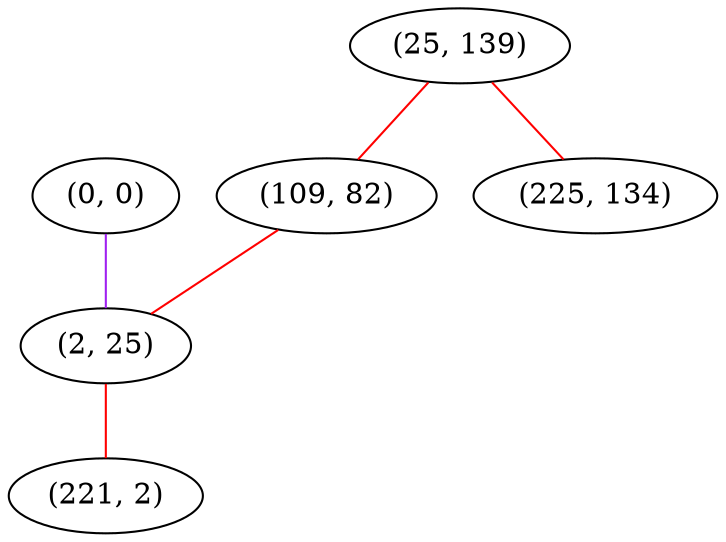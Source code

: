 graph "" {
"(0, 0)";
"(25, 139)";
"(109, 82)";
"(2, 25)";
"(225, 134)";
"(221, 2)";
"(0, 0)" -- "(2, 25)"  [color=purple, key=0, weight=4];
"(25, 139)" -- "(225, 134)"  [color=red, key=0, weight=1];
"(25, 139)" -- "(109, 82)"  [color=red, key=0, weight=1];
"(109, 82)" -- "(2, 25)"  [color=red, key=0, weight=1];
"(2, 25)" -- "(221, 2)"  [color=red, key=0, weight=1];
}
